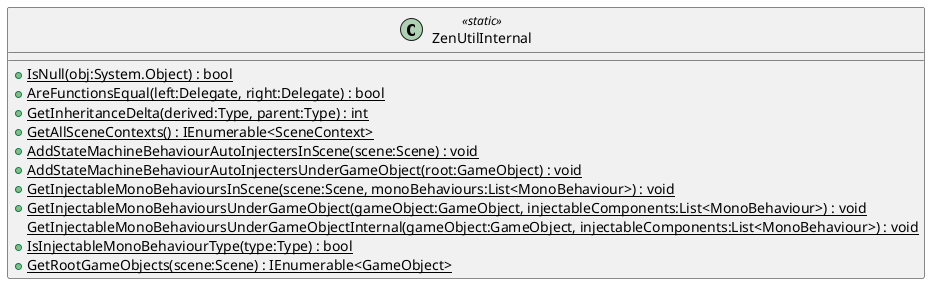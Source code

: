 @startuml
class ZenUtilInternal <<static>> {
    + {static} IsNull(obj:System.Object) : bool
    + {static} AreFunctionsEqual(left:Delegate, right:Delegate) : bool
    + {static} GetInheritanceDelta(derived:Type, parent:Type) : int
    + {static} GetAllSceneContexts() : IEnumerable<SceneContext>
    + {static} AddStateMachineBehaviourAutoInjectersInScene(scene:Scene) : void
    + {static} AddStateMachineBehaviourAutoInjectersUnderGameObject(root:GameObject) : void
    + {static} GetInjectableMonoBehavioursInScene(scene:Scene, monoBehaviours:List<MonoBehaviour>) : void
    + {static} GetInjectableMonoBehavioursUnderGameObject(gameObject:GameObject, injectableComponents:List<MonoBehaviour>) : void
    {static} GetInjectableMonoBehavioursUnderGameObjectInternal(gameObject:GameObject, injectableComponents:List<MonoBehaviour>) : void
    + {static} IsInjectableMonoBehaviourType(type:Type) : bool
    + {static} GetRootGameObjects(scene:Scene) : IEnumerable<GameObject>
}
@enduml
